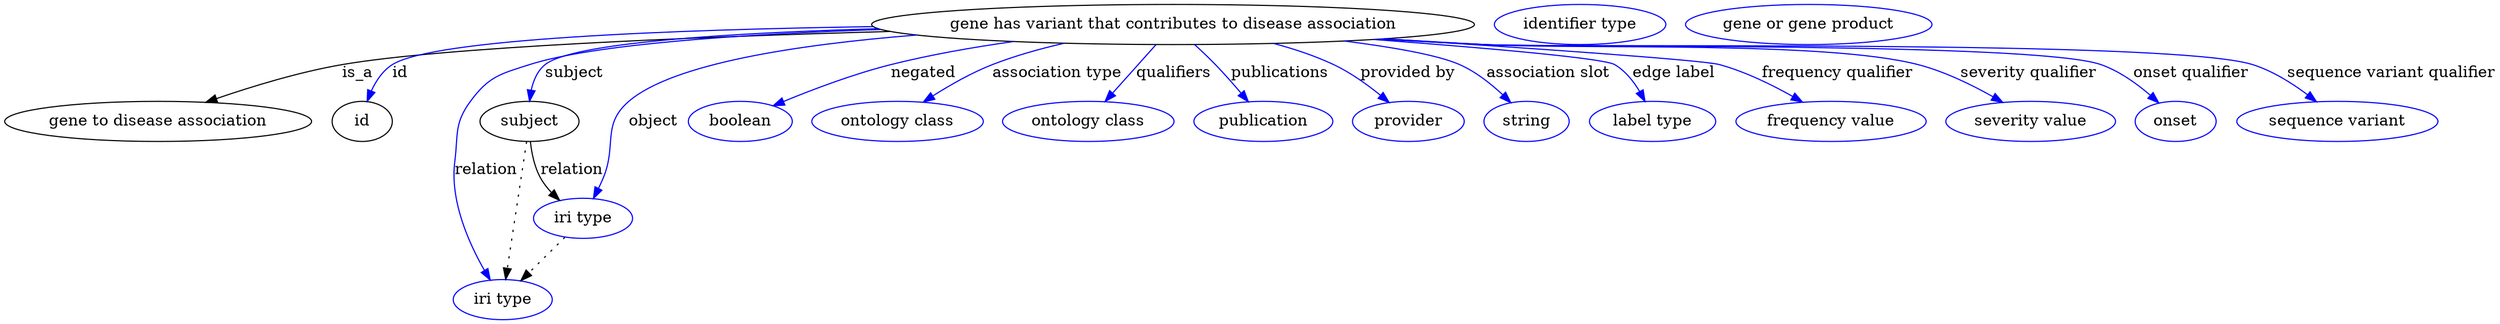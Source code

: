 digraph {
	graph [bb="0,0,1819,281"];
	node [label="\N"];
	"gene has variant that contributes to disease association"	 [height=0.5,
		label="gene has variant that contributes to disease association",
		pos="870.14,263",
		width=5.6357];
	"gene to disease association"	 [height=0.5,
		pos="105.14,177",
		width=2.9207];
	"gene has variant that contributes to disease association" -> "gene to disease association"	 [label=is_a,
		lp="257.42,220",
		pos="e,143.05,193.82 675.59,257.81 523.46,252.62 324.9,243.06 245.59,227 213.74,220.55 179.34,208.4 152.56,197.69"];
	id	 [height=0.5,
		pos="255.14,177",
		width=0.75];
	"gene has variant that contributes to disease association" -> id	 [color=blue,
		label=id,
		lp="291.59,220",
		pos="e,261.02,194.95 670.3,259.8 514.05,255.79 317.96,246.83 285.25,227 276.6,221.75 270.12,212.99 265.43,204.25",
		style=solid];
	subject	 [height=0.5,
		pos="388.14,177",
		width=0.97656];
	"gene has variant that contributes to disease association" -> subject	 [color=blue,
		label=subject,
		lp="425.97,220",
		pos="e,389.57,195.12 675.54,257.83 558.24,253 427.37,243.88 405.49,227 398.56,221.65 394.38,213.36 391.87,205.06",
		style=solid];
	relation	 [color=blue,
		height=0.5,
		label="iri type",
		pos="368.14,18",
		width=0.9834];
	"gene has variant that contributes to disease association" -> relation	 [color=blue,
		label=relation,
		lp="357.52,134",
		pos="e,361.05,35.763 674.23,258.23 565.99,253.64 443.34,244.63 392.14,227 367.9,218.65 358.02,216.56 344.14,195 327.65,169.38 330.95,\
157.15 335.39,127 339.58,98.478 349.63,67.064 357.5,45.317",
		style=solid];
	object	 [color=blue,
		height=0.5,
		label="iri type",
		pos="431.14,91",
		width=0.9834];
	"gene has variant that contributes to disease association" -> object	 [color=blue,
		label=object,
		lp="485.25,177",
		pos="e,438.29,108.88 705.03,252.51 610.27,243.22 503.26,226.08 467.94,195 444.01,173.94 455.99,156.97 445.14,127 444.14,124.22 443.06,\
121.33 441.98,118.45",
		style=solid];
	negated	 [color=blue,
		height=0.5,
		label=boolean,
		pos="549.14,177",
		width=1.0584];
	"gene has variant that contributes to disease association" -> negated	 [color=blue,
		label=negated,
		lp="692.91,220",
		pos="e,576.05,190.01 761.73,247.75 731.91,242.39 699.75,235.52 670.61,227 641.18,218.39 609.15,205.03 585.38,194.29",
		style=solid];
	"association type"	 [color=blue,
		height=0.5,
		label="ontology class",
		pos="666.14,177",
		width=1.6931];
	"gene has variant that contributes to disease association" -> "association type"	 [color=blue,
		label="association type",
		lp="787.05,220",
		pos="e,687.76,194.04 794.82,246.23 776.9,241.08 758.12,234.69 741.33,227 725.55,219.77 709.35,209.44 696.05,200.04",
		style=solid];
	qualifiers	 [color=blue,
		height=0.5,
		label="ontology class",
		pos="806.14,177",
		width=1.6931];
	"gene has variant that contributes to disease association" -> qualifiers	 [color=blue,
		label=qualifiers,
		lp="868.2,220",
		pos="e,819.26,194.62 856.57,244.76 847.54,232.63 835.54,216.5 825.51,203.03",
		style=solid];
	publications	 [color=blue,
		height=0.5,
		label=publication,
		pos="935.14,177",
		width=1.3859];
	"gene has variant that contributes to disease association" -> publications	 [color=blue,
		label=publications,
		lp="943.36,220",
		pos="e,922.23,194.66 884.47,244.75 888.89,239.08 893.74,232.8 898.14,227 904.09,219.17 910.48,210.58 916.26,202.77",
		style=solid];
	"provided by"	 [color=blue,
		height=0.5,
		label=provider,
		pos="1043.1,177",
		width=1.1129];
	"gene has variant that contributes to disease association" -> "provided by"	 [color=blue,
		label="provided by",
		lp="1035.8,220",
		pos="e,1026.2,193.52 936.35,245.9 951.51,240.8 967.25,234.52 981.14,227 994.42,219.81 1007.6,209.66 1018.5,200.38",
		style=solid];
	"association slot"	 [color=blue,
		height=0.5,
		label=string,
		pos="1131.1,177",
		width=0.8403];
	"gene has variant that contributes to disease association" -> "association slot"	 [color=blue,
		label="association slot",
		lp="1138.1,220",
		pos="e,1117,193.1 984.24,248.09 1021.1,242.14 1056.7,234.83 1073.1,227 1086.7,220.54 1099.6,210.03 1109.8,200.3",
		style=solid];
	"edge label"	 [color=blue,
		height=0.5,
		label="label type",
		pos="1224.1,177",
		width=1.2425];
	"gene has variant that contributes to disease association" -> "edge label"	 [color=blue,
		label="edge label",
		lp="1229.7,220",
		pos="e,1215.1,194.83 1021.4,250.98 1094.7,244.19 1170.1,235.41 1185.1,227 1195,221.45 1203.3,212.27 1209.6,203.27",
		style=solid];
	"frequency qualifier"	 [color=blue,
		height=0.5,
		label="frequency value",
		pos="1354.1,177",
		width=1.8561];
	"gene has variant that contributes to disease association" -> "frequency qualifier"	 [color=blue,
		label="frequency qualifier",
		lp="1347.2,220",
		pos="e,1329.6,193.94 1014.9,250.38 1124,240.76 1256,228.85 1262.1,227 1282.7,220.76 1303.9,209.64 1320.7,199.46",
		style=solid];
	"severity qualifier"	 [color=blue,
		height=0.5,
		label="severity value",
		pos="1498.1,177",
		width=1.6517];
	"gene has variant that contributes to disease association" -> "severity qualifier"	 [color=blue,
		label="severity qualifier",
		lp="1487.4,220",
		pos="e,1473.9,193.71 1013.5,250.26 1036.5,248.39 1059.9,246.56 1082.1,245 1153.6,239.97 1335.1,246.28 1404.1,227 1425.7,220.99 1447.8,\
209.5 1465.2,199.05",
		style=solid];
	"onset qualifier"	 [color=blue,
		height=0.5,
		label=onset,
		pos="1604.1,177",
		width=0.79928];
	"gene has variant that contributes to disease association" -> "onset qualifier"	 [color=blue,
		label="onset qualifier",
		lp="1604,220",
		pos="e,1589.3,192.6 1011.8,250.08 1035.3,248.19 1059.4,246.42 1082.1,245 1132.8,241.85 1490.4,244.1 1538.1,227 1554.3,221.21 1569.8,209.94 \
1581.6,199.56",
		style=solid];
	"sequence variant qualifier"	 [color=blue,
		height=0.5,
		label="sequence variant",
		pos="1720.1,177",
		width=1.9244];
	"gene has variant that contributes to disease association" -> "sequence variant qualifier"	 [color=blue,
		label="sequence variant qualifier",
		lp="1747.1,220",
		pos="e,1701.7,194.37 1010.9,250 1034.7,248.1 1059.1,246.34 1082.1,245 1145,241.34 1588.4,246.76 1648.1,227 1664.7,221.51 1680.9,210.89 \
1693.7,200.84",
		style=solid];
	association_id	 [color=blue,
		height=0.5,
		label="identifier type",
		pos="1150.1,263",
		width=1.652];
	subject -> relation	 [pos="e,370.41,36.027 385.85,158.76 382.38,131.21 375.78,78.735 371.69,46.223",
		style=dotted];
	subject -> object	 [label=relation,
		lp="424.52,134",
		pos="e,415.9,107.25 391.51,158.76 393.76,148.99 397.26,136.95 402.39,127 404.46,122.97 407.03,118.96 409.76,115.16"];
	"gene has variant that contributes to disease association_subject"	 [color=blue,
		height=0.5,
		label="gene or gene product",
		pos="1312.1,263",
		width=2.3474];
	object -> relation	 [pos="e,382.38,34.499 416.85,74.435 408.63,64.915 398.16,52.785 389.04,42.212",
		style=dotted];
}
